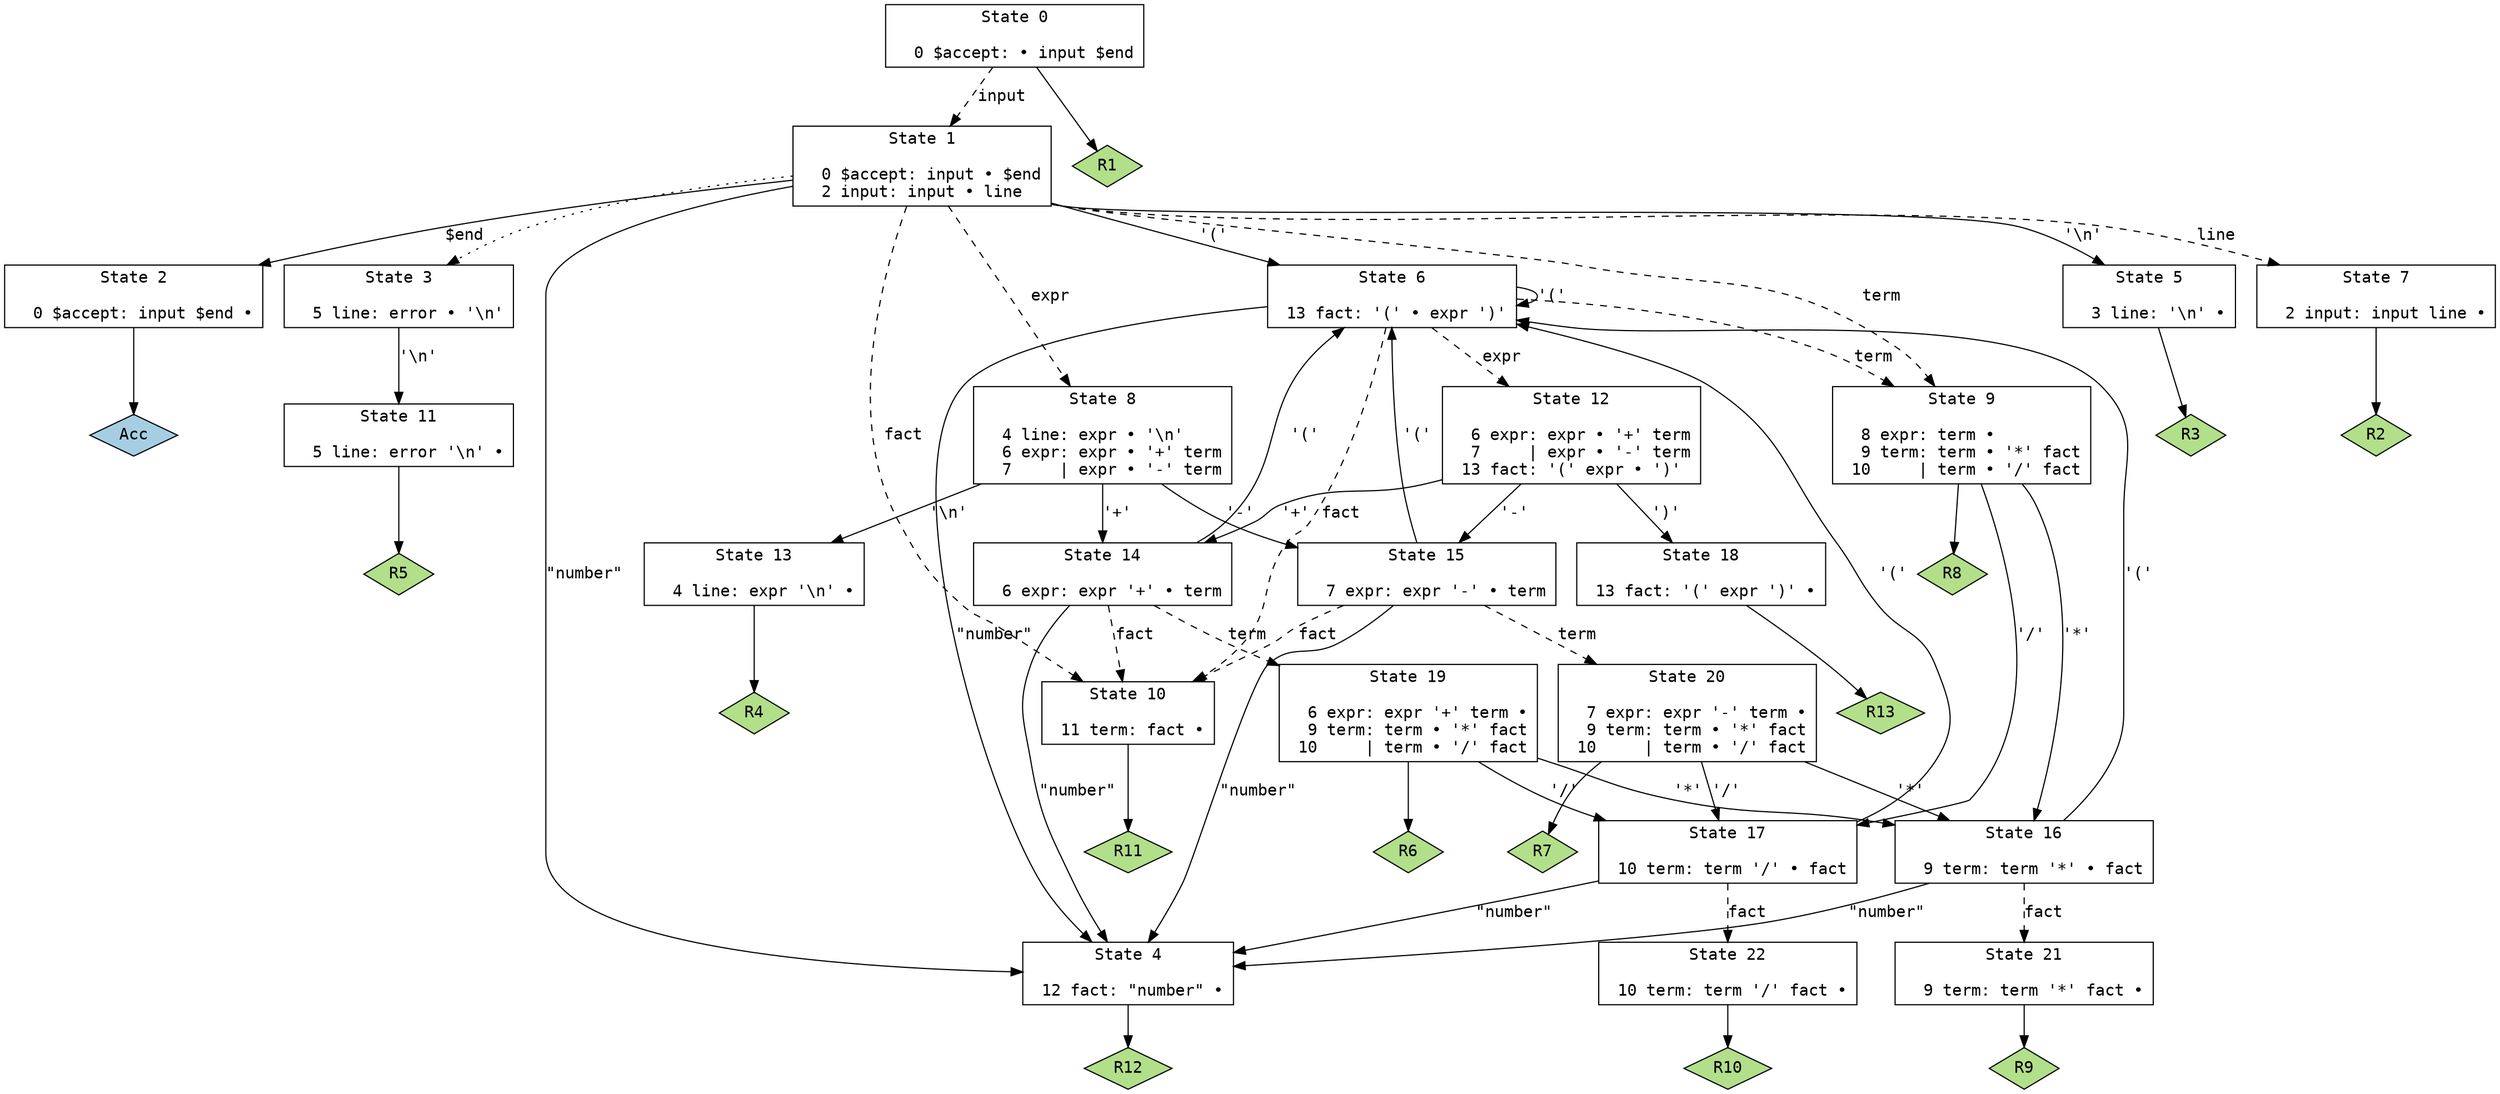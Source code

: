 // Generated by GNU Bison 3.8.2.
// Report bugs to <bug-bison@gnu.org>.
// Home page: <https://www.gnu.org/software/bison/>.

digraph "calc.y"
{
  node [fontname = courier, shape = box, colorscheme = paired6]
  edge [fontname = courier]

  0 [label="State 0\n\l  0 $accept: • input $end\l"]
  0 -> 1 [style=dashed label="input"]
  0 -> "0R1" [style=solid]
 "0R1" [label="R1", fillcolor=3, shape=diamond, style=filled]
  1 [label="State 1\n\l  0 $accept: input • $end\l  2 input: input • line\l"]
  1 -> 2 [style=solid label="$end"]
  1 -> 3 [style=dotted]
  1 -> 4 [style=solid label="\"number\""]
  1 -> 5 [style=solid label="'\\n'"]
  1 -> 6 [style=solid label="'('"]
  1 -> 7 [style=dashed label="line"]
  1 -> 8 [style=dashed label="expr"]
  1 -> 9 [style=dashed label="term"]
  1 -> 10 [style=dashed label="fact"]
  2 [label="State 2\n\l  0 $accept: input $end •\l"]
  2 -> "2R0" [style=solid]
 "2R0" [label="Acc", fillcolor=1, shape=diamond, style=filled]
  3 [label="State 3\n\l  5 line: error • '\\n'\l"]
  3 -> 11 [style=solid label="'\\n'"]
  4 [label="State 4\n\l 12 fact: \"number\" •\l"]
  4 -> "4R12" [style=solid]
 "4R12" [label="R12", fillcolor=3, shape=diamond, style=filled]
  5 [label="State 5\n\l  3 line: '\\n' •\l"]
  5 -> "5R3" [style=solid]
 "5R3" [label="R3", fillcolor=3, shape=diamond, style=filled]
  6 [label="State 6\n\l 13 fact: '(' • expr ')'\l"]
  6 -> 4 [style=solid label="\"number\""]
  6 -> 6 [style=solid label="'('"]
  6 -> 12 [style=dashed label="expr"]
  6 -> 9 [style=dashed label="term"]
  6 -> 10 [style=dashed label="fact"]
  7 [label="State 7\n\l  2 input: input line •\l"]
  7 -> "7R2" [style=solid]
 "7R2" [label="R2", fillcolor=3, shape=diamond, style=filled]
  8 [label="State 8\n\l  4 line: expr • '\\n'\l  6 expr: expr • '+' term\l  7     | expr • '-' term\l"]
  8 -> 13 [style=solid label="'\\n'"]
  8 -> 14 [style=solid label="'+'"]
  8 -> 15 [style=solid label="'-'"]
  9 [label="State 9\n\l  8 expr: term •\l  9 term: term • '*' fact\l 10     | term • '/' fact\l"]
  9 -> 16 [style=solid label="'*'"]
  9 -> 17 [style=solid label="'/'"]
  9 -> "9R8" [style=solid]
 "9R8" [label="R8", fillcolor=3, shape=diamond, style=filled]
  10 [label="State 10\n\l 11 term: fact •\l"]
  10 -> "10R11" [style=solid]
 "10R11" [label="R11", fillcolor=3, shape=diamond, style=filled]
  11 [label="State 11\n\l  5 line: error '\\n' •\l"]
  11 -> "11R5" [style=solid]
 "11R5" [label="R5", fillcolor=3, shape=diamond, style=filled]
  12 [label="State 12\n\l  6 expr: expr • '+' term\l  7     | expr • '-' term\l 13 fact: '(' expr • ')'\l"]
  12 -> 14 [style=solid label="'+'"]
  12 -> 15 [style=solid label="'-'"]
  12 -> 18 [style=solid label="')'"]
  13 [label="State 13\n\l  4 line: expr '\\n' •\l"]
  13 -> "13R4" [style=solid]
 "13R4" [label="R4", fillcolor=3, shape=diamond, style=filled]
  14 [label="State 14\n\l  6 expr: expr '+' • term\l"]
  14 -> 4 [style=solid label="\"number\""]
  14 -> 6 [style=solid label="'('"]
  14 -> 19 [style=dashed label="term"]
  14 -> 10 [style=dashed label="fact"]
  15 [label="State 15\n\l  7 expr: expr '-' • term\l"]
  15 -> 4 [style=solid label="\"number\""]
  15 -> 6 [style=solid label="'('"]
  15 -> 20 [style=dashed label="term"]
  15 -> 10 [style=dashed label="fact"]
  16 [label="State 16\n\l  9 term: term '*' • fact\l"]
  16 -> 4 [style=solid label="\"number\""]
  16 -> 6 [style=solid label="'('"]
  16 -> 21 [style=dashed label="fact"]
  17 [label="State 17\n\l 10 term: term '/' • fact\l"]
  17 -> 4 [style=solid label="\"number\""]
  17 -> 6 [style=solid label="'('"]
  17 -> 22 [style=dashed label="fact"]
  18 [label="State 18\n\l 13 fact: '(' expr ')' •\l"]
  18 -> "18R13" [style=solid]
 "18R13" [label="R13", fillcolor=3, shape=diamond, style=filled]
  19 [label="State 19\n\l  6 expr: expr '+' term •\l  9 term: term • '*' fact\l 10     | term • '/' fact\l"]
  19 -> 16 [style=solid label="'*'"]
  19 -> 17 [style=solid label="'/'"]
  19 -> "19R6" [style=solid]
 "19R6" [label="R6", fillcolor=3, shape=diamond, style=filled]
  20 [label="State 20\n\l  7 expr: expr '-' term •\l  9 term: term • '*' fact\l 10     | term • '/' fact\l"]
  20 -> 16 [style=solid label="'*'"]
  20 -> 17 [style=solid label="'/'"]
  20 -> "20R7" [style=solid]
 "20R7" [label="R7", fillcolor=3, shape=diamond, style=filled]
  21 [label="State 21\n\l  9 term: term '*' fact •\l"]
  21 -> "21R9" [style=solid]
 "21R9" [label="R9", fillcolor=3, shape=diamond, style=filled]
  22 [label="State 22\n\l 10 term: term '/' fact •\l"]
  22 -> "22R10" [style=solid]
 "22R10" [label="R10", fillcolor=3, shape=diamond, style=filled]
}
